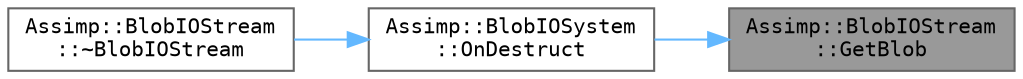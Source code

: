 digraph "Assimp::BlobIOStream::GetBlob"
{
 // LATEX_PDF_SIZE
  bgcolor="transparent";
  edge [fontname=Terminal,fontsize=10,labelfontname=Helvetica,labelfontsize=10];
  node [fontname=Terminal,fontsize=10,shape=box,height=0.2,width=0.4];
  rankdir="RL";
  Node1 [label="Assimp::BlobIOStream\l::GetBlob",height=0.2,width=0.4,color="gray40", fillcolor="grey60", style="filled", fontcolor="black",tooltip=" "];
  Node1 -> Node2 [dir="back",color="steelblue1",style="solid"];
  Node2 [label="Assimp::BlobIOSystem\l::OnDestruct",height=0.2,width=0.4,color="grey40", fillcolor="white", style="filled",URL="$class_assimp_1_1_blob_i_o_system.html#a54d97cba240908302b508c770c11e9f0",tooltip=" "];
  Node2 -> Node3 [dir="back",color="steelblue1",style="solid"];
  Node3 [label="Assimp::BlobIOStream\l::~BlobIOStream",height=0.2,width=0.4,color="grey40", fillcolor="white", style="filled",URL="$class_assimp_1_1_blob_i_o_stream.html#a12c18de13363e35ee9a08550fcfbc41f",tooltip="The class destructor."];
}
